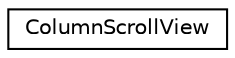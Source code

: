 digraph G
{
  edge [fontname="Helvetica",fontsize="10",labelfontname="Helvetica",labelfontsize="10"];
  node [fontname="Helvetica",fontsize="10",shape=record];
  rankdir=LR;
  Node1 [label="ColumnScrollView",height=0.2,width=0.4,color="black", fillcolor="white", style="filled",URL="$interface_column_scroll_view.html",tooltip="Used for showing Accounts columns in paging scrolling view."];
}
